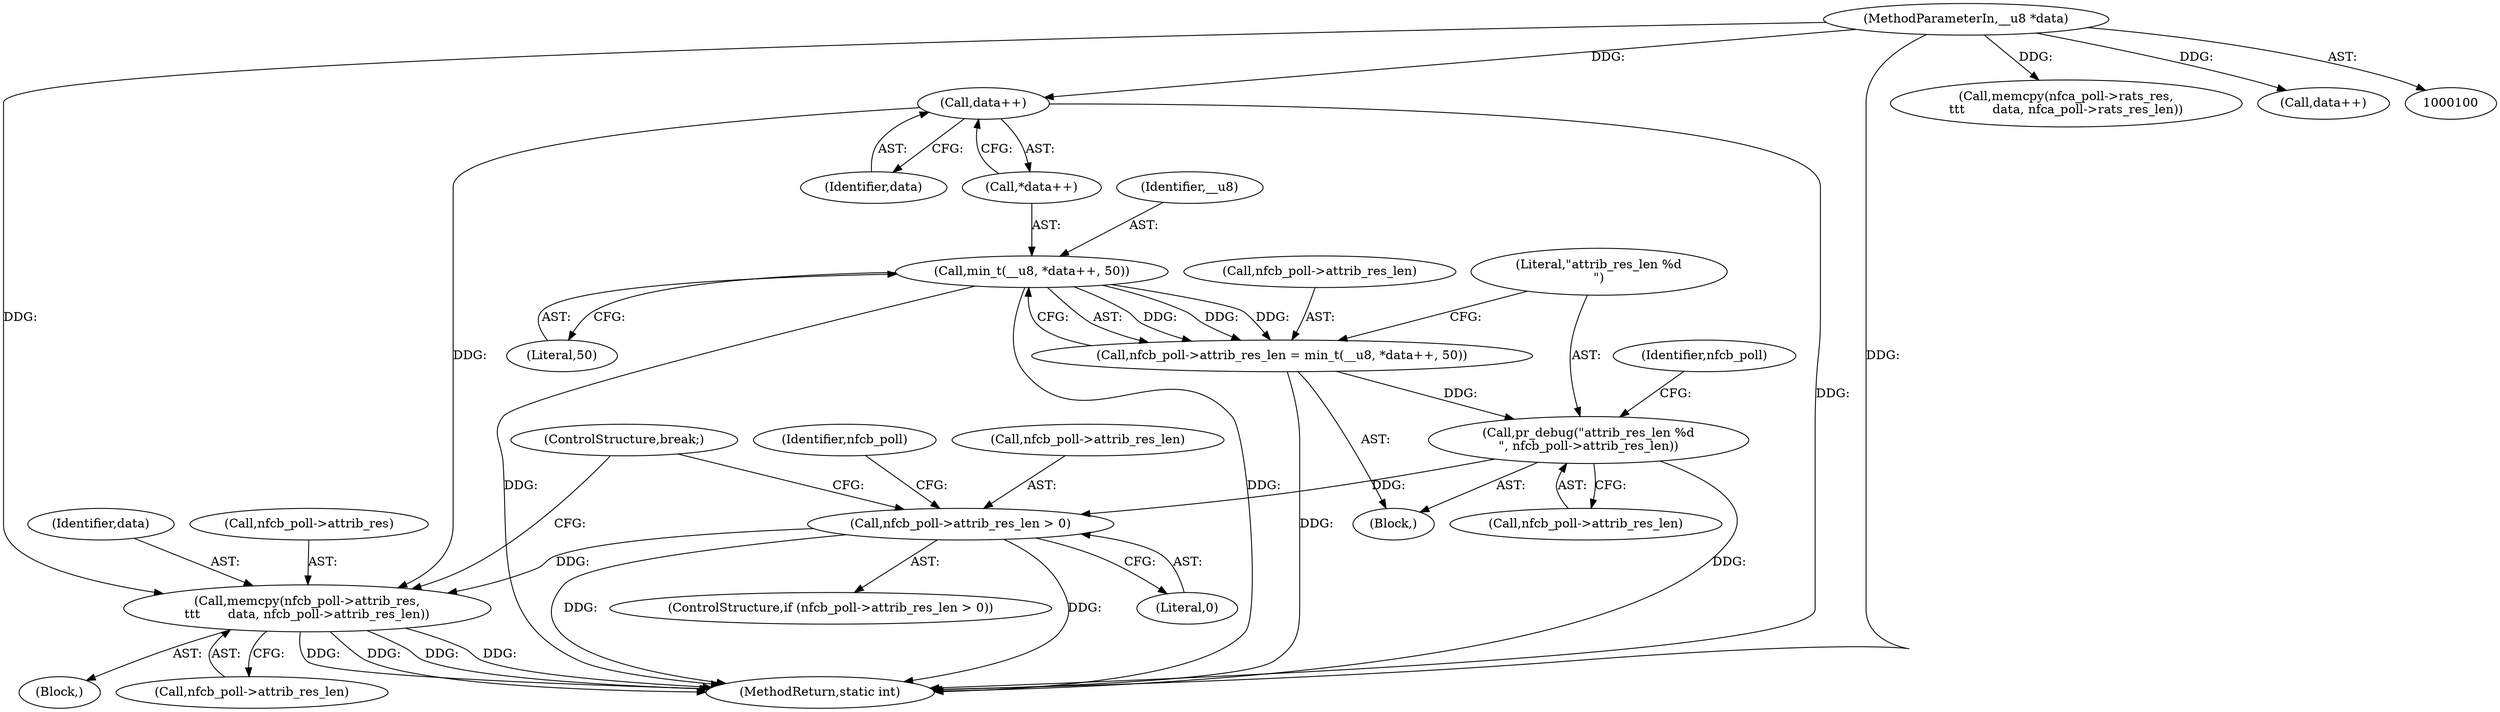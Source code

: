 digraph "0_linux_67de956ff5dc1d4f321e16cfbd63f5be3b691b43@API" {
"1000183" [label="(Call,memcpy(nfcb_poll->attrib_res,\n\t\t\t       data, nfcb_poll->attrib_res_len))"];
"1000168" [label="(Call,data++)"];
"1000103" [label="(MethodParameterIn,__u8 *data)"];
"1000177" [label="(Call,nfcb_poll->attrib_res_len > 0)"];
"1000171" [label="(Call,pr_debug(\"attrib_res_len %d\n\", nfcb_poll->attrib_res_len))"];
"1000161" [label="(Call,nfcb_poll->attrib_res_len = min_t(__u8, *data++, 50))"];
"1000165" [label="(Call,min_t(__u8, *data++, 50))"];
"1000185" [label="(Identifier,nfcb_poll)"];
"1000187" [label="(Identifier,data)"];
"1000179" [label="(Identifier,nfcb_poll)"];
"1000172" [label="(Literal,\"attrib_res_len %d\n\")"];
"1000183" [label="(Call,memcpy(nfcb_poll->attrib_res,\n\t\t\t       data, nfcb_poll->attrib_res_len))"];
"1000178" [label="(Call,nfcb_poll->attrib_res_len)"];
"1000177" [label="(Call,nfcb_poll->attrib_res_len > 0)"];
"1000103" [label="(MethodParameterIn,__u8 *data)"];
"1000168" [label="(Call,data++)"];
"1000162" [label="(Call,nfcb_poll->attrib_res_len)"];
"1000171" [label="(Call,pr_debug(\"attrib_res_len %d\n\", nfcb_poll->attrib_res_len))"];
"1000202" [label="(MethodReturn,static int)"];
"1000169" [label="(Identifier,data)"];
"1000176" [label="(ControlStructure,if (nfcb_poll->attrib_res_len > 0))"];
"1000161" [label="(Call,nfcb_poll->attrib_res_len = min_t(__u8, *data++, 50))"];
"1000111" [label="(Block,)"];
"1000188" [label="(Call,nfcb_poll->attrib_res_len)"];
"1000181" [label="(Literal,0)"];
"1000184" [label="(Call,nfcb_poll->attrib_res)"];
"1000182" [label="(Block,)"];
"1000166" [label="(Identifier,__u8)"];
"1000165" [label="(Call,min_t(__u8, *data++, 50))"];
"1000143" [label="(Call,memcpy(nfca_poll->rats_res,\n\t\t\t       data, nfca_poll->rats_res_len))"];
"1000191" [label="(ControlStructure,break;)"];
"1000173" [label="(Call,nfcb_poll->attrib_res_len)"];
"1000170" [label="(Literal,50)"];
"1000128" [label="(Call,data++)"];
"1000167" [label="(Call,*data++)"];
"1000183" -> "1000182"  [label="AST: "];
"1000183" -> "1000188"  [label="CFG: "];
"1000184" -> "1000183"  [label="AST: "];
"1000187" -> "1000183"  [label="AST: "];
"1000188" -> "1000183"  [label="AST: "];
"1000191" -> "1000183"  [label="CFG: "];
"1000183" -> "1000202"  [label="DDG: "];
"1000183" -> "1000202"  [label="DDG: "];
"1000183" -> "1000202"  [label="DDG: "];
"1000183" -> "1000202"  [label="DDG: "];
"1000168" -> "1000183"  [label="DDG: "];
"1000103" -> "1000183"  [label="DDG: "];
"1000177" -> "1000183"  [label="DDG: "];
"1000168" -> "1000167"  [label="AST: "];
"1000168" -> "1000169"  [label="CFG: "];
"1000169" -> "1000168"  [label="AST: "];
"1000167" -> "1000168"  [label="CFG: "];
"1000168" -> "1000202"  [label="DDG: "];
"1000103" -> "1000168"  [label="DDG: "];
"1000103" -> "1000100"  [label="AST: "];
"1000103" -> "1000202"  [label="DDG: "];
"1000103" -> "1000128"  [label="DDG: "];
"1000103" -> "1000143"  [label="DDG: "];
"1000177" -> "1000176"  [label="AST: "];
"1000177" -> "1000181"  [label="CFG: "];
"1000178" -> "1000177"  [label="AST: "];
"1000181" -> "1000177"  [label="AST: "];
"1000185" -> "1000177"  [label="CFG: "];
"1000191" -> "1000177"  [label="CFG: "];
"1000177" -> "1000202"  [label="DDG: "];
"1000177" -> "1000202"  [label="DDG: "];
"1000171" -> "1000177"  [label="DDG: "];
"1000171" -> "1000111"  [label="AST: "];
"1000171" -> "1000173"  [label="CFG: "];
"1000172" -> "1000171"  [label="AST: "];
"1000173" -> "1000171"  [label="AST: "];
"1000179" -> "1000171"  [label="CFG: "];
"1000171" -> "1000202"  [label="DDG: "];
"1000161" -> "1000171"  [label="DDG: "];
"1000161" -> "1000111"  [label="AST: "];
"1000161" -> "1000165"  [label="CFG: "];
"1000162" -> "1000161"  [label="AST: "];
"1000165" -> "1000161"  [label="AST: "];
"1000172" -> "1000161"  [label="CFG: "];
"1000161" -> "1000202"  [label="DDG: "];
"1000165" -> "1000161"  [label="DDG: "];
"1000165" -> "1000161"  [label="DDG: "];
"1000165" -> "1000161"  [label="DDG: "];
"1000165" -> "1000170"  [label="CFG: "];
"1000166" -> "1000165"  [label="AST: "];
"1000167" -> "1000165"  [label="AST: "];
"1000170" -> "1000165"  [label="AST: "];
"1000165" -> "1000202"  [label="DDG: "];
"1000165" -> "1000202"  [label="DDG: "];
}
